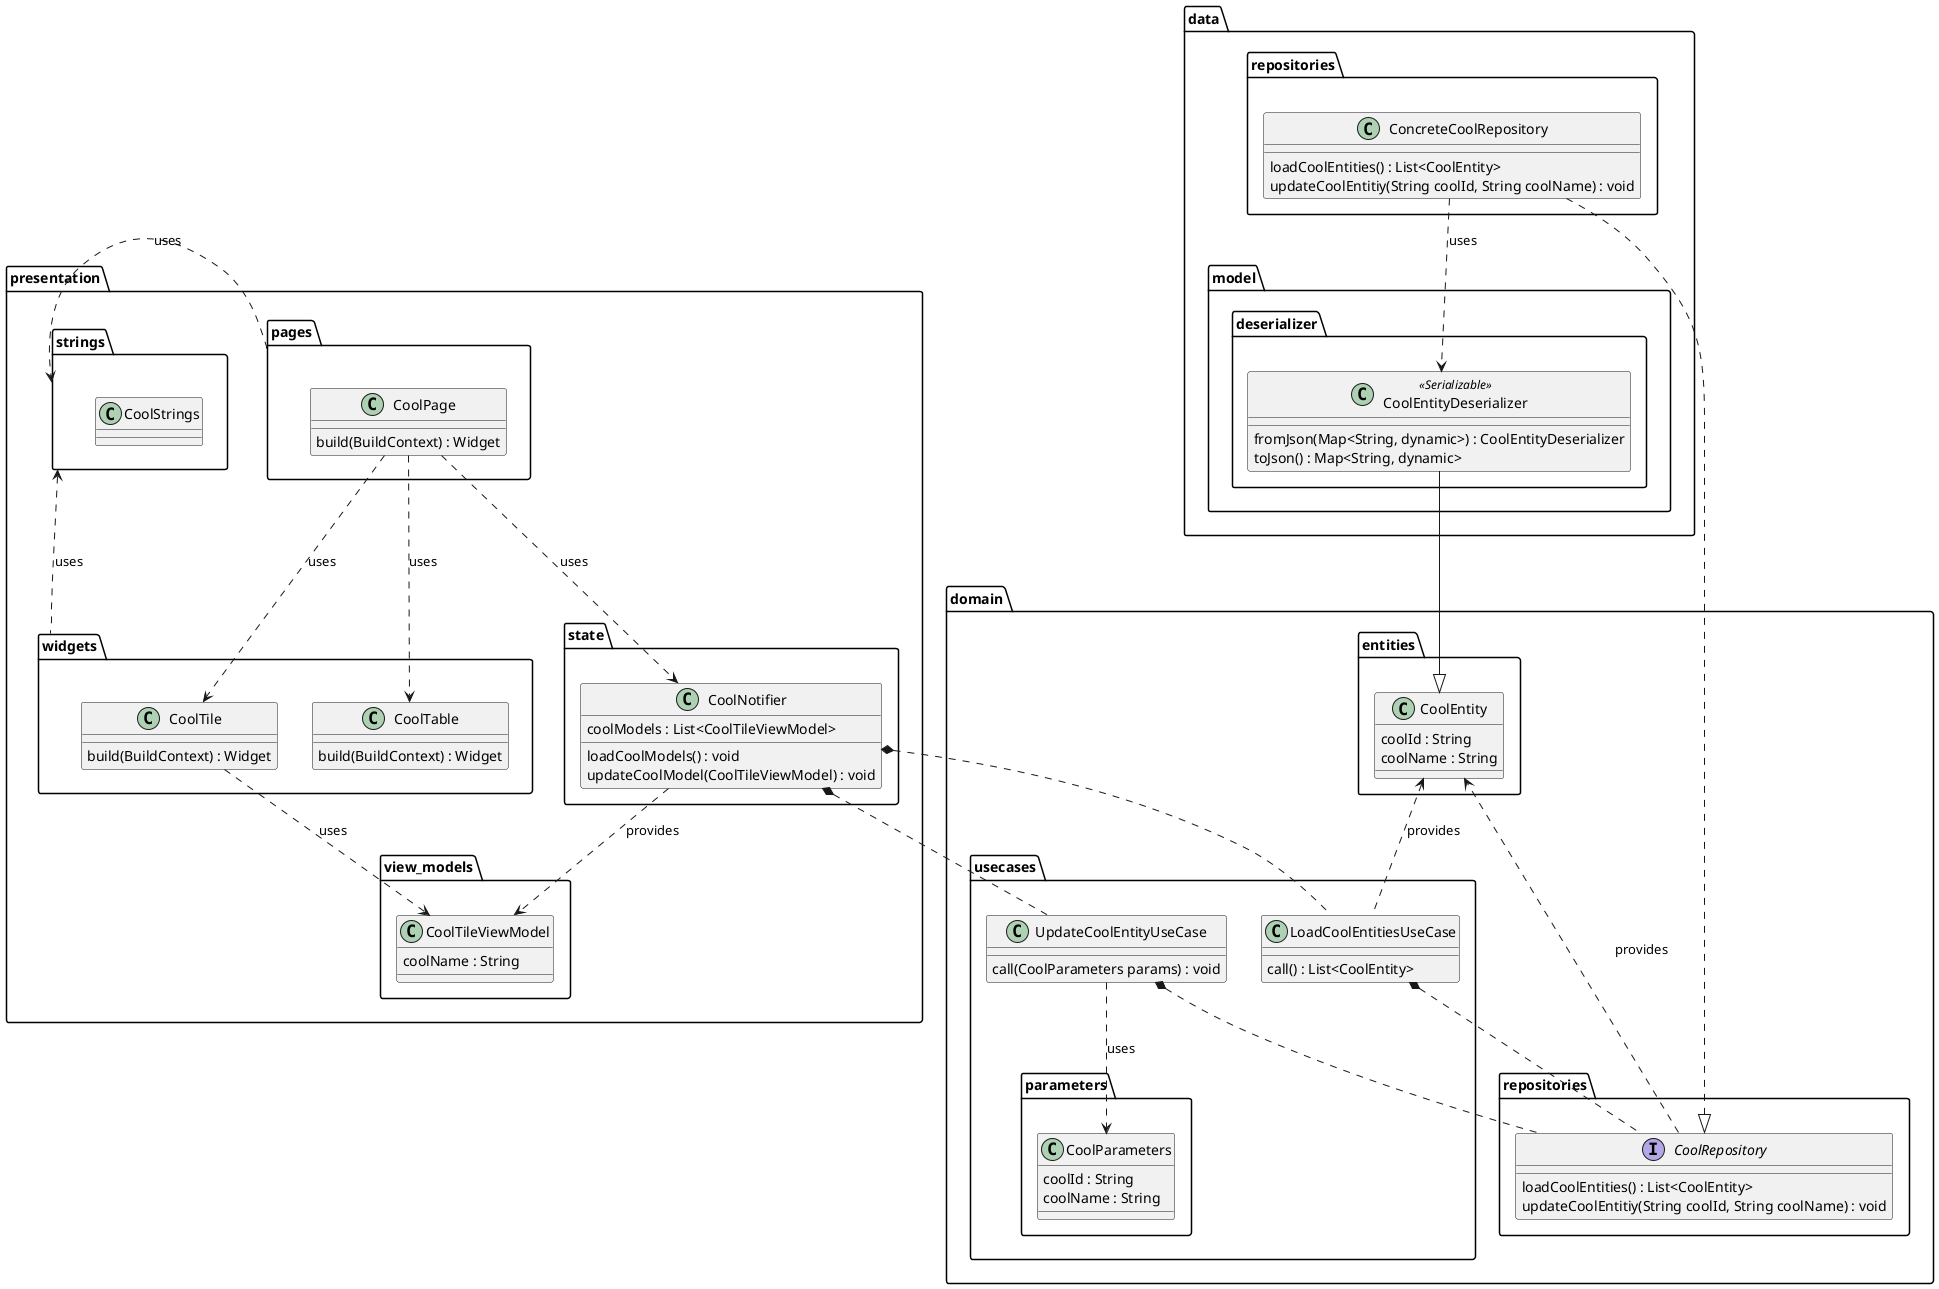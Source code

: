 @startuml theme_data_class_diagram

package data {
    package model.deserializer {
        class CoolEntityDeserializer <<Serializable>> {
            fromJson(Map<String, dynamic>) : CoolEntityDeserializer
            toJson() : Map<String, dynamic>
        }
    }

    package data.repositories {
        class ConcreteCoolRepository {
            loadCoolEntities() : List<CoolEntity>
            updateCoolEntitiy(String coolId, String coolName) : void
        }
    }
}

package domain {

    package entities {
        class CoolEntity {
            coolId : String
            coolName : String
        }
    }

    package usecases {
        package parameters {
            class CoolParameters {
                coolId : String
                coolName : String
            }
        }

        class LoadCoolEntitiesUseCase {
            call() : List<CoolEntity>
        }

        class UpdateCoolEntityUseCase {
            call(CoolParameters params) : void
        }
    }

    package repositories {
        interface CoolRepository {
            loadCoolEntities() : List<CoolEntity>
            updateCoolEntitiy(String coolId, String coolName) : void
        }
    }
}

package presentation {
    package view_models {
        class CoolTileViewModel {
            coolName : String
        }
    }

    package pages {
        class CoolPage {
            build(BuildContext) : Widget
        }
    }

    package state {
        class CoolNotifier {
            coolModels : List<CoolTileViewModel>

            loadCoolModels() : void
            updateCoolModel(CoolTileViewModel) : void
        }
    }

    package strings {
        class CoolStrings {}
    }

    package widgets {
        class CoolTile {
            build(BuildContext) : Widget
        }

        class CoolTable {
            build(BuildContext) : Widget
        }
    }

}

ConcreteCoolRepository ..|> CoolRepository
ConcreteCoolRepository ..> CoolEntityDeserializer : uses

CoolRepository ..> CoolEntity : provides

CoolEntityDeserializer --|> CoolEntity

LoadCoolEntitiesUseCase *.. CoolRepository
UpdateCoolEntityUseCase *.. CoolRepository
LoadCoolEntitiesUseCase .up.> CoolEntity : provides
UpdateCoolEntityUseCase ..> CoolParameters : uses

CoolNotifier *.. UpdateCoolEntityUseCase
CoolNotifier *.. LoadCoolEntitiesUseCase
CoolNotifier ..> CoolTileViewModel : provides

CoolPage ..> CoolNotifier : uses
CoolPage ..> CoolTile : uses
CoolPage ..> CoolTable : uses
CoolTile ..> CoolTileViewModel : uses

pages .right.> strings : uses
widgets .up.> strings : uses

@enduml